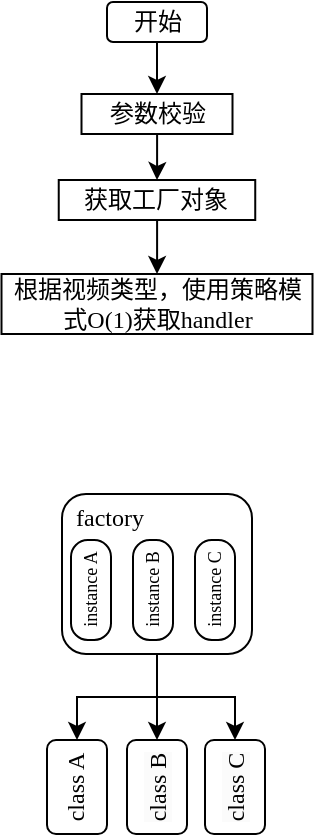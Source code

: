 <mxfile version="26.1.0">
  <diagram name="第 1 页" id="KLoRAD8Rr4eNPZWAdf4I">
    <mxGraphModel dx="561" dy="371" grid="1" gridSize="10" guides="1" tooltips="1" connect="1" arrows="1" fold="1" page="1" pageScale="1" pageWidth="827" pageHeight="1169" math="0" shadow="0">
      <root>
        <mxCell id="0" />
        <mxCell id="1" parent="0" />
        <mxCell id="TyisrgHagVBHa4376Sq0-4" style="edgeStyle=orthogonalEdgeStyle;rounded=0;orthogonalLoop=1;jettySize=auto;html=1;entryX=0.5;entryY=0;entryDx=0;entryDy=0;" edge="1" parent="1" source="lLpGI7_uiI3f87P-loz6-13" target="TyisrgHagVBHa4376Sq0-2">
          <mxGeometry relative="1" as="geometry" />
        </mxCell>
        <mxCell id="lLpGI7_uiI3f87P-loz6-13" value="参数校验" style="rounded=0;whiteSpace=wrap;html=1;fontFamily=宋体;" parent="1" vertex="1">
          <mxGeometry x="361.75" y="110" width="75.5" height="20" as="geometry" />
        </mxCell>
        <mxCell id="lLpGI7_uiI3f87P-loz6-14" value="根据视频类型，使用策略模式&lt;font face=&quot;Times New Roman&quot;&gt;O&lt;/font&gt;(1)获取handler" style="rounded=0;whiteSpace=wrap;html=1;fontFamily=宋体;" parent="1" vertex="1">
          <mxGeometry x="321.75" y="200" width="155.5" height="30" as="geometry" />
        </mxCell>
        <mxCell id="lLpGI7_uiI3f87P-loz6-21" style="edgeStyle=orthogonalEdgeStyle;rounded=0;orthogonalLoop=1;jettySize=auto;html=1;entryX=0.5;entryY=0;entryDx=0;entryDy=0;fontFamily=Times New Roman;" parent="1" source="lLpGI7_uiI3f87P-loz6-15" target="lLpGI7_uiI3f87P-loz6-16" edge="1">
          <mxGeometry relative="1" as="geometry" />
        </mxCell>
        <mxCell id="lLpGI7_uiI3f87P-loz6-22" style="edgeStyle=orthogonalEdgeStyle;rounded=0;orthogonalLoop=1;jettySize=auto;html=1;entryX=0.5;entryY=0;entryDx=0;entryDy=0;fontFamily=Times New Roman;" parent="1" source="lLpGI7_uiI3f87P-loz6-15" target="lLpGI7_uiI3f87P-loz6-17" edge="1">
          <mxGeometry relative="1" as="geometry" />
        </mxCell>
        <mxCell id="lLpGI7_uiI3f87P-loz6-23" style="edgeStyle=orthogonalEdgeStyle;rounded=0;orthogonalLoop=1;jettySize=auto;html=1;entryX=0.5;entryY=0;entryDx=0;entryDy=0;fontFamily=Times New Roman;" parent="1" source="lLpGI7_uiI3f87P-loz6-15" target="lLpGI7_uiI3f87P-loz6-18" edge="1">
          <mxGeometry relative="1" as="geometry" />
        </mxCell>
        <mxCell id="lLpGI7_uiI3f87P-loz6-15" value="" style="rounded=1;whiteSpace=wrap;html=1;fontFamily=Times New Roman;" parent="1" vertex="1">
          <mxGeometry x="352" y="310" width="95" height="80" as="geometry" />
        </mxCell>
        <mxCell id="lLpGI7_uiI3f87P-loz6-16" value="class A" style="rounded=1;whiteSpace=wrap;html=1;verticalAlign=top;horizontal=0;fontFamily=Times New Roman;" parent="1" vertex="1">
          <mxGeometry x="344.5" y="433" width="30" height="47" as="geometry" />
        </mxCell>
        <mxCell id="lLpGI7_uiI3f87P-loz6-17" value="&lt;span style=&quot;color: rgb(0, 0, 0); font-size: 12px; font-style: normal; font-variant-ligatures: normal; font-variant-caps: normal; font-weight: 400; letter-spacing: normal; orphans: 2; text-align: center; text-indent: 0px; text-transform: none; widows: 2; word-spacing: 0px; -webkit-text-stroke-width: 0px; white-space: normal; background-color: rgb(251, 251, 251); text-decoration-thickness: initial; text-decoration-style: initial; text-decoration-color: initial; float: none; display: inline !important;&quot;&gt;class B&lt;/span&gt;" style="rounded=1;whiteSpace=wrap;html=1;horizontal=0;fontFamily=Times New Roman;" parent="1" vertex="1">
          <mxGeometry x="384.5" y="433" width="30" height="47" as="geometry" />
        </mxCell>
        <mxCell id="lLpGI7_uiI3f87P-loz6-18" value="&lt;span style=&quot;color: rgb(0, 0, 0); font-size: 12px; font-style: normal; font-variant-ligatures: normal; font-variant-caps: normal; font-weight: 400; letter-spacing: normal; orphans: 2; text-align: center; text-indent: 0px; text-transform: none; widows: 2; word-spacing: 0px; -webkit-text-stroke-width: 0px; white-space: normal; background-color: rgb(251, 251, 251); text-decoration-thickness: initial; text-decoration-style: initial; text-decoration-color: initial; float: none; display: inline !important;&quot;&gt;class C&lt;/span&gt;" style="rounded=1;whiteSpace=wrap;html=1;horizontal=0;fontFamily=Times New Roman;" parent="1" vertex="1">
          <mxGeometry x="423.5" y="433" width="30" height="47" as="geometry" />
        </mxCell>
        <mxCell id="lLpGI7_uiI3f87P-loz6-30" style="edgeStyle=orthogonalEdgeStyle;rounded=0;orthogonalLoop=1;jettySize=auto;html=1;entryX=0.5;entryY=0;entryDx=0;entryDy=0;fontFamily=Times New Roman;" parent="1" source="lLpGI7_uiI3f87P-loz6-29" target="lLpGI7_uiI3f87P-loz6-13" edge="1">
          <mxGeometry relative="1" as="geometry">
            <mxPoint x="399.5" y="123" as="targetPoint" />
          </mxGeometry>
        </mxCell>
        <mxCell id="lLpGI7_uiI3f87P-loz6-29" value="开始" style="rounded=1;whiteSpace=wrap;html=1;fontFamily=宋体;" parent="1" vertex="1">
          <mxGeometry x="374.5" y="64" width="50" height="20" as="geometry" />
        </mxCell>
        <mxCell id="lLpGI7_uiI3f87P-loz6-31" value="instance A" style="rounded=1;whiteSpace=wrap;html=1;fontSize=9;arcSize=42;rotation=-90;horizontal=1;fontFamily=Times New Roman;" parent="1" vertex="1">
          <mxGeometry x="341.5" y="348" width="50" height="20" as="geometry" />
        </mxCell>
        <mxCell id="lLpGI7_uiI3f87P-loz6-32" value="instance C" style="rounded=1;whiteSpace=wrap;html=1;fontSize=9;arcSize=42;rotation=-90;fontFamily=Times New Roman;" parent="1" vertex="1">
          <mxGeometry x="403.5" y="348" width="50" height="20" as="geometry" />
        </mxCell>
        <mxCell id="lLpGI7_uiI3f87P-loz6-33" value="instance B" style="rounded=1;whiteSpace=wrap;html=1;fontSize=9;arcSize=42;rotation=-90;fontFamily=Times New Roman;" parent="1" vertex="1">
          <mxGeometry x="372.5" y="348" width="50" height="20" as="geometry" />
        </mxCell>
        <mxCell id="lLpGI7_uiI3f87P-loz6-35" value="factory" style="text;html=1;align=center;verticalAlign=middle;whiteSpace=wrap;rounded=0;fontFamily=Times New Roman;" parent="1" vertex="1">
          <mxGeometry x="345.5" y="307" width="60" height="30" as="geometry" />
        </mxCell>
        <mxCell id="TyisrgHagVBHa4376Sq0-5" style="edgeStyle=orthogonalEdgeStyle;rounded=0;orthogonalLoop=1;jettySize=auto;html=1;entryX=0.5;entryY=0;entryDx=0;entryDy=0;" edge="1" parent="1" source="TyisrgHagVBHa4376Sq0-2" target="lLpGI7_uiI3f87P-loz6-14">
          <mxGeometry relative="1" as="geometry" />
        </mxCell>
        <mxCell id="TyisrgHagVBHa4376Sq0-2" value="获取工厂对象" style="rounded=0;whiteSpace=wrap;html=1;fontFamily=宋体;" vertex="1" parent="1">
          <mxGeometry x="350.37" y="153" width="98.25" height="20" as="geometry" />
        </mxCell>
      </root>
    </mxGraphModel>
  </diagram>
</mxfile>
